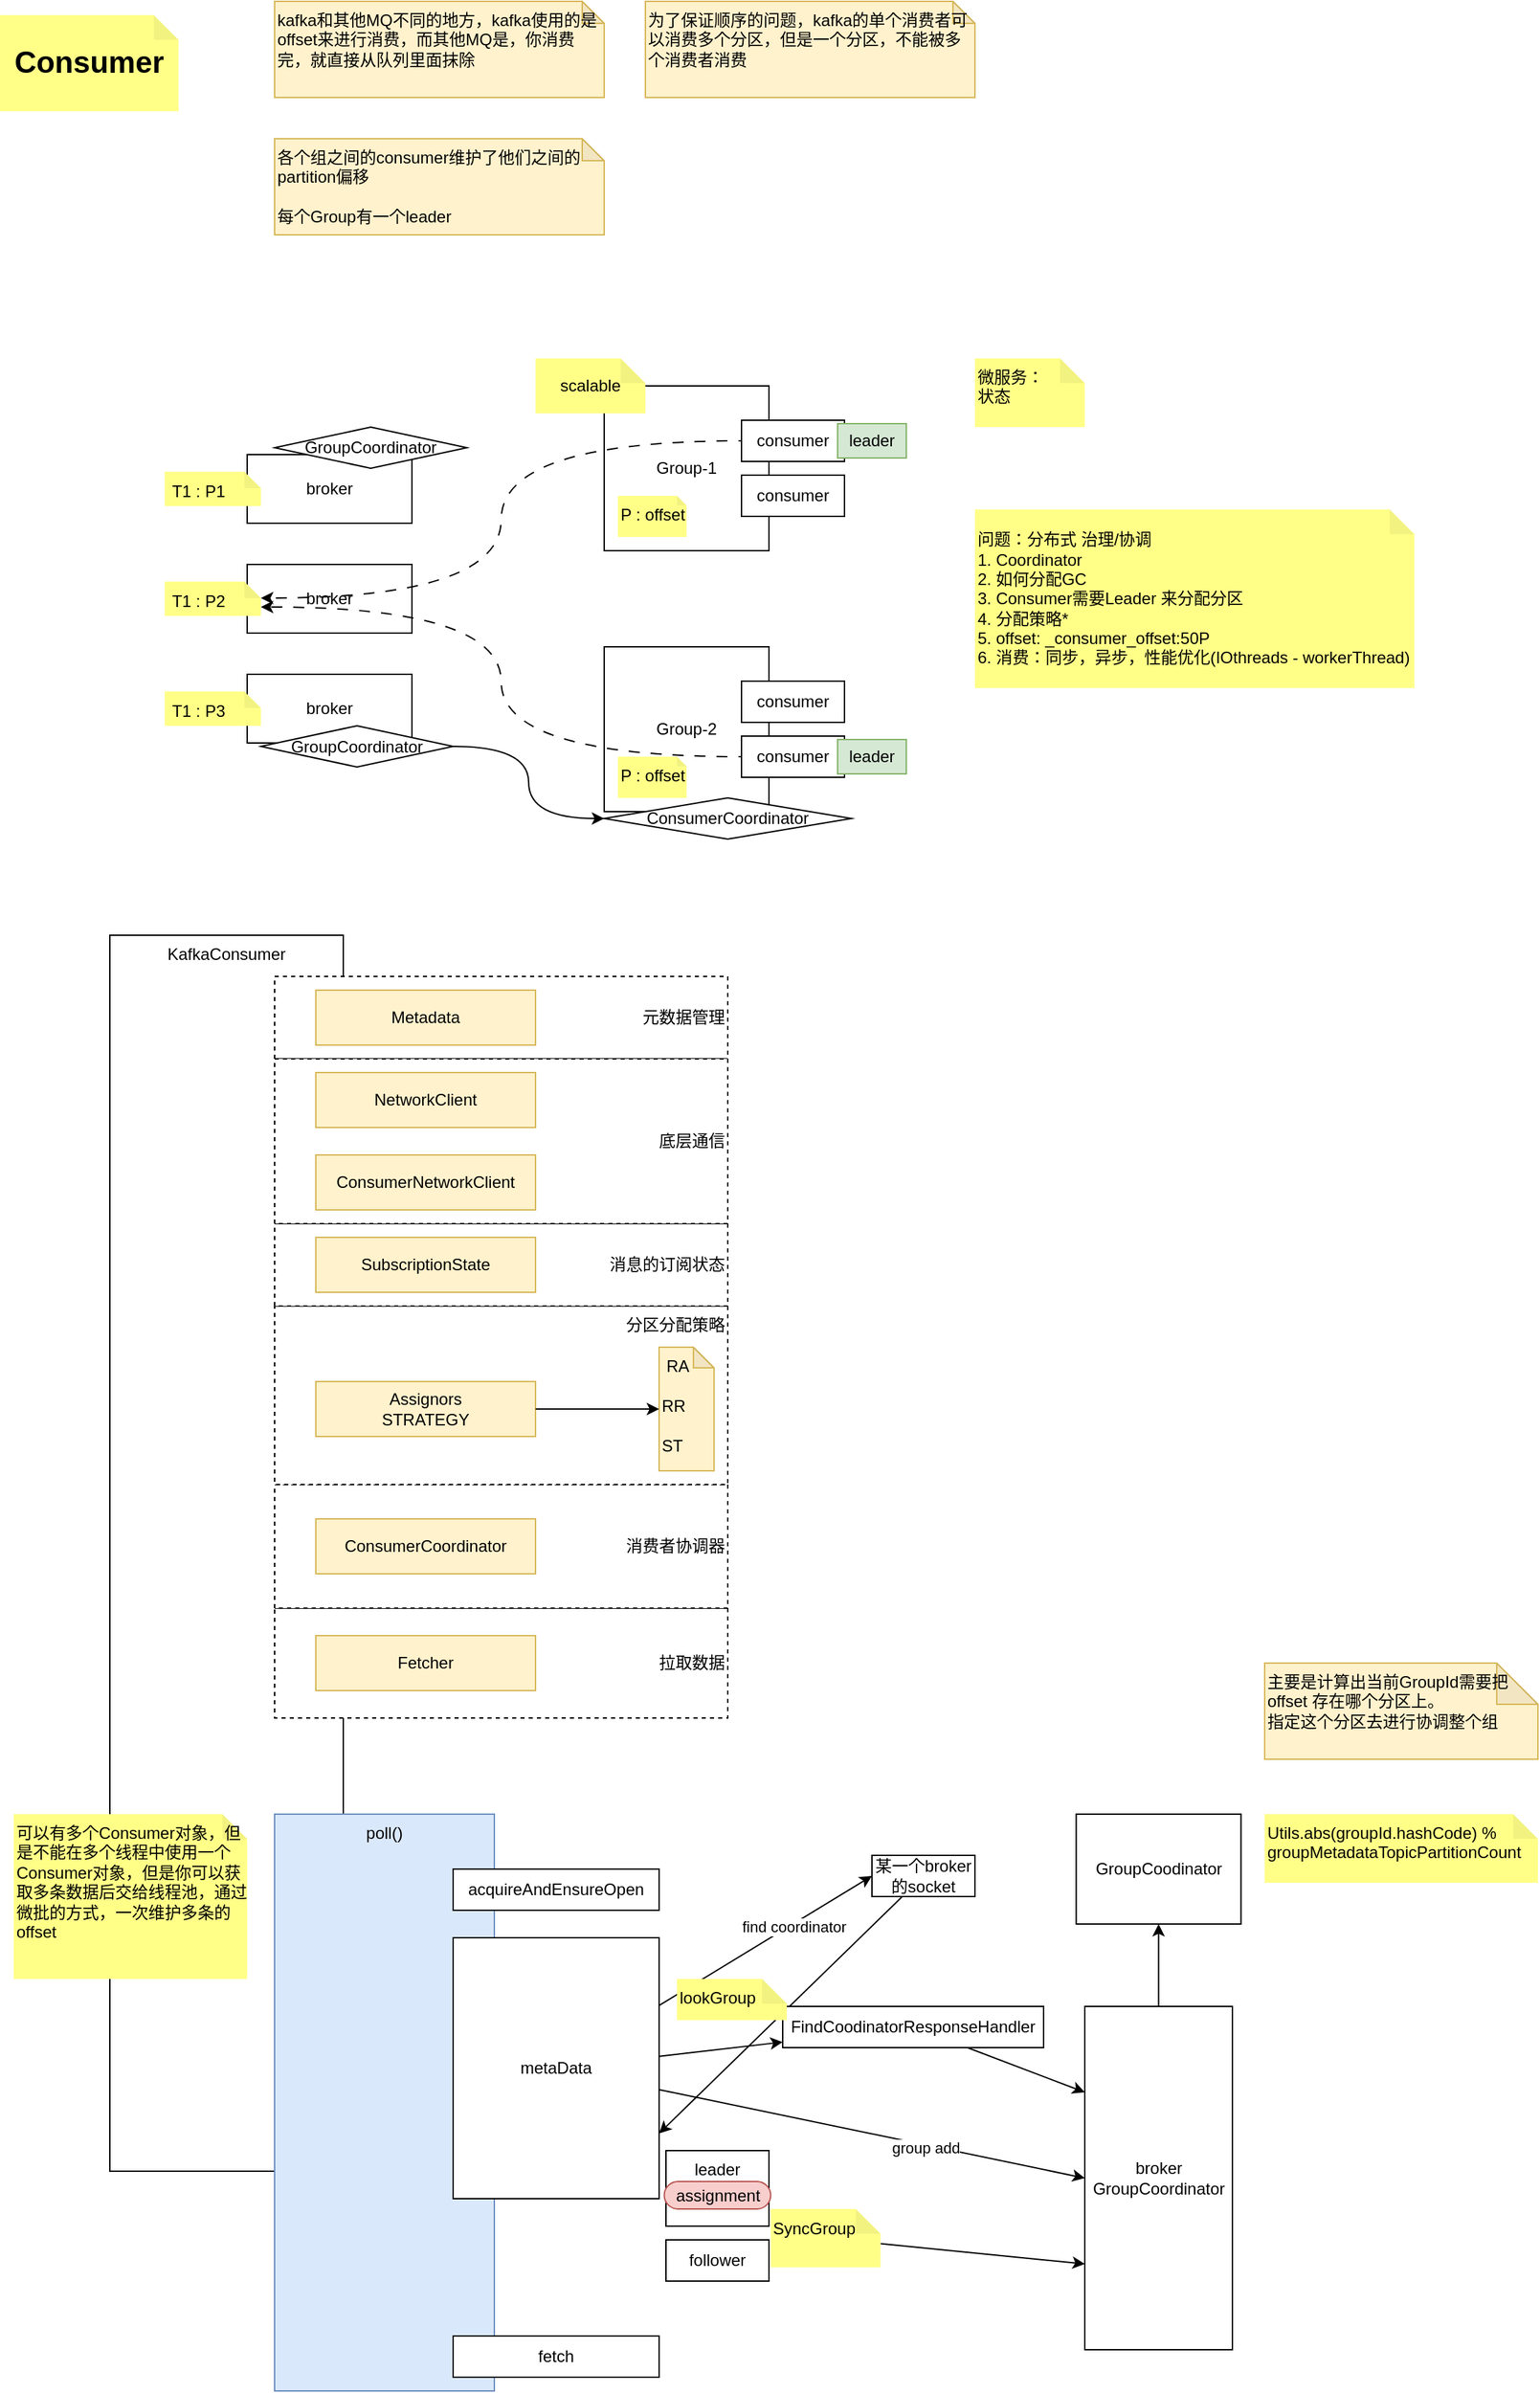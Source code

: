 <mxfile version="24.7.7">
  <diagram name="第 1 页" id="HwsnNXMcdGq4MnF3X8jA">
    <mxGraphModel dx="1221" dy="626" grid="1" gridSize="10" guides="1" tooltips="1" connect="1" arrows="1" fold="1" page="1" pageScale="1" pageWidth="827" pageHeight="1169" math="0" shadow="0">
      <root>
        <mxCell id="0" />
        <mxCell id="1" parent="0" />
        <mxCell id="rLP4ZWTjbREB_Pgwe0Jb-1" value="KafkaConsumer" style="rounded=0;whiteSpace=wrap;html=1;verticalAlign=top;" parent="1" vertex="1">
          <mxGeometry x="120" y="720" width="170" height="900" as="geometry" />
        </mxCell>
        <mxCell id="rLP4ZWTjbREB_Pgwe0Jb-20" value="拉取数据" style="rounded=0;whiteSpace=wrap;html=1;labelBorderColor=none;dashed=1;align=right;" parent="1" vertex="1">
          <mxGeometry x="240" y="1210" width="330" height="80" as="geometry" />
        </mxCell>
        <mxCell id="rLP4ZWTjbREB_Pgwe0Jb-18" value="消费者协调器" style="rounded=0;whiteSpace=wrap;html=1;labelBorderColor=none;dashed=1;align=right;" parent="1" vertex="1">
          <mxGeometry x="240" y="1120" width="330" height="90" as="geometry" />
        </mxCell>
        <mxCell id="rLP4ZWTjbREB_Pgwe0Jb-12" value="分区分配策略" style="rounded=0;whiteSpace=wrap;html=1;labelBorderColor=none;dashed=1;align=right;verticalAlign=top;" parent="1" vertex="1">
          <mxGeometry x="240" y="990" width="330" height="130" as="geometry" />
        </mxCell>
        <mxCell id="rLP4ZWTjbREB_Pgwe0Jb-10" value="元数据管理" style="rounded=0;whiteSpace=wrap;html=1;labelBorderColor=none;dashed=1;align=right;" parent="1" vertex="1">
          <mxGeometry x="240" y="750" width="330" height="60" as="geometry" />
        </mxCell>
        <mxCell id="rLP4ZWTjbREB_Pgwe0Jb-11" value="消息的订阅状态" style="rounded=0;whiteSpace=wrap;html=1;labelBorderColor=none;dashed=1;align=right;" parent="1" vertex="1">
          <mxGeometry x="240" y="930" width="330" height="60" as="geometry" />
        </mxCell>
        <mxCell id="rLP4ZWTjbREB_Pgwe0Jb-9" value="底层通信" style="rounded=0;whiteSpace=wrap;html=1;labelBorderColor=none;dashed=1;align=right;" parent="1" vertex="1">
          <mxGeometry x="240" y="810" width="330" height="120" as="geometry" />
        </mxCell>
        <mxCell id="hm22gIJzGdaK_Rvu-ePk-2" value="Consumer" style="shape=note;whiteSpace=wrap;html=1;backgroundOutline=1;darkOpacity=0.05;fillColor=#ffff88;strokeColor=none;horizontal=1;align=center;verticalAlign=middle;size=18;fontSize=22;fontStyle=1" parent="1" vertex="1">
          <mxGeometry x="40" y="50" width="130" height="70" as="geometry" />
        </mxCell>
        <mxCell id="hm22gIJzGdaK_Rvu-ePk-3" value="broker" style="rounded=0;whiteSpace=wrap;html=1;align=center;verticalAlign=middle;" parent="1" vertex="1">
          <mxGeometry x="220" y="370" width="120" height="50" as="geometry" />
        </mxCell>
        <mxCell id="hm22gIJzGdaK_Rvu-ePk-4" value="broker" style="rounded=0;whiteSpace=wrap;html=1;align=center;verticalAlign=middle;" parent="1" vertex="1">
          <mxGeometry x="220" y="450" width="120" height="50" as="geometry" />
        </mxCell>
        <mxCell id="hm22gIJzGdaK_Rvu-ePk-5" value="broker" style="rounded=0;whiteSpace=wrap;html=1;align=center;verticalAlign=middle;" parent="1" vertex="1">
          <mxGeometry x="220" y="530" width="120" height="50" as="geometry" />
        </mxCell>
        <mxCell id="hm22gIJzGdaK_Rvu-ePk-6" value="kafka和其他MQ不同的地方，kafka使用的是offset来进行消费，而其他MQ是，你消费完，就直接从队列里面抹除" style="shape=note;whiteSpace=wrap;html=1;backgroundOutline=1;darkOpacity=0.05;fillColor=#fff2cc;strokeColor=#d6b656;horizontal=1;align=left;verticalAlign=top;size=16;" parent="1" vertex="1">
          <mxGeometry x="240" y="40" width="240" height="70" as="geometry" />
        </mxCell>
        <mxCell id="hm22gIJzGdaK_Rvu-ePk-10" value="Group-1" style="rounded=0;whiteSpace=wrap;html=1;" parent="1" vertex="1">
          <mxGeometry x="480" y="320" width="120" height="120" as="geometry" />
        </mxCell>
        <mxCell id="hm22gIJzGdaK_Rvu-ePk-12" value="consumer" style="rounded=0;whiteSpace=wrap;html=1;align=center;verticalAlign=middle;" parent="1" vertex="1">
          <mxGeometry x="580" y="345" width="75" height="30" as="geometry" />
        </mxCell>
        <mxCell id="hm22gIJzGdaK_Rvu-ePk-13" value="consumer" style="rounded=0;whiteSpace=wrap;html=1;align=center;verticalAlign=middle;" parent="1" vertex="1">
          <mxGeometry x="580" y="385" width="75" height="30" as="geometry" />
        </mxCell>
        <mxCell id="hm22gIJzGdaK_Rvu-ePk-14" value="Group-2" style="rounded=0;whiteSpace=wrap;html=1;" parent="1" vertex="1">
          <mxGeometry x="480" y="510" width="120" height="120" as="geometry" />
        </mxCell>
        <mxCell id="hm22gIJzGdaK_Rvu-ePk-15" value="为了保证顺序的问题，kafka的单个消费者可以消费多个分区，但是一个分区，不能被多个消费者消费" style="shape=note;whiteSpace=wrap;html=1;backgroundOutline=1;darkOpacity=0.05;fillColor=#fff2cc;strokeColor=#d6b656;horizontal=1;align=left;verticalAlign=top;size=16;" parent="1" vertex="1">
          <mxGeometry x="510" y="40" width="240" height="70" as="geometry" />
        </mxCell>
        <mxCell id="hm22gIJzGdaK_Rvu-ePk-16" value="各个组之间的consumer维护了他们之间的partition偏移&lt;div&gt;&lt;br&gt;&lt;/div&gt;&lt;div&gt;每个Group有一个leader&lt;/div&gt;" style="shape=note;whiteSpace=wrap;html=1;backgroundOutline=1;darkOpacity=0.05;fillColor=#fff2cc;strokeColor=#d6b656;horizontal=1;align=left;verticalAlign=top;size=16;" parent="1" vertex="1">
          <mxGeometry x="240" y="140" width="240" height="70" as="geometry" />
        </mxCell>
        <mxCell id="hm22gIJzGdaK_Rvu-ePk-18" value="scalable" style="shape=note;whiteSpace=wrap;html=1;backgroundOutline=1;darkOpacity=0.05;fillColor=#ffff88;strokeColor=none;horizontal=1;align=center;verticalAlign=middle;size=18;" parent="1" vertex="1">
          <mxGeometry x="430" y="300" width="80" height="40" as="geometry" />
        </mxCell>
        <mxCell id="hm22gIJzGdaK_Rvu-ePk-19" value="P : offset" style="shape=note;whiteSpace=wrap;html=1;backgroundOutline=1;darkOpacity=0.05;fillColor=#ffff88;strokeColor=none;horizontal=1;align=left;verticalAlign=top;size=7;" parent="1" vertex="1">
          <mxGeometry x="490" y="400" width="50" height="30" as="geometry" />
        </mxCell>
        <mxCell id="hm22gIJzGdaK_Rvu-ePk-20" value="P : offset" style="shape=note;whiteSpace=wrap;html=1;backgroundOutline=1;darkOpacity=0.05;fillColor=#ffff88;strokeColor=none;horizontal=1;align=left;verticalAlign=top;size=7;" parent="1" vertex="1">
          <mxGeometry x="490" y="590" width="50" height="30" as="geometry" />
        </mxCell>
        <mxCell id="hm22gIJzGdaK_Rvu-ePk-21" value="consumer" style="rounded=0;whiteSpace=wrap;html=1;align=center;verticalAlign=middle;" parent="1" vertex="1">
          <mxGeometry x="580" y="535" width="75" height="30" as="geometry" />
        </mxCell>
        <mxCell id="hm22gIJzGdaK_Rvu-ePk-22" value="consumer" style="rounded=0;whiteSpace=wrap;html=1;align=center;verticalAlign=middle;" parent="1" vertex="1">
          <mxGeometry x="580" y="575" width="75" height="30" as="geometry" />
        </mxCell>
        <mxCell id="hm22gIJzGdaK_Rvu-ePk-23" value="&amp;nbsp;T1 : P1" style="shape=note;whiteSpace=wrap;html=1;backgroundOutline=1;darkOpacity=0.05;fillColor=#ffff88;strokeColor=none;horizontal=1;align=left;verticalAlign=top;size=12;" parent="1" vertex="1">
          <mxGeometry x="160" y="382.5" width="70" height="25" as="geometry" />
        </mxCell>
        <mxCell id="hm22gIJzGdaK_Rvu-ePk-24" value="&amp;nbsp;T1 : P2" style="shape=note;whiteSpace=wrap;html=1;backgroundOutline=1;darkOpacity=0.05;fillColor=#ffff88;strokeColor=none;horizontal=1;align=left;verticalAlign=top;size=12;" parent="1" vertex="1">
          <mxGeometry x="160" y="462.5" width="70" height="25" as="geometry" />
        </mxCell>
        <mxCell id="hm22gIJzGdaK_Rvu-ePk-25" value="&amp;nbsp;T1 : P3" style="shape=note;whiteSpace=wrap;html=1;backgroundOutline=1;darkOpacity=0.05;fillColor=#ffff88;strokeColor=none;horizontal=1;align=left;verticalAlign=top;size=12;" parent="1" vertex="1">
          <mxGeometry x="160" y="542.5" width="70" height="25" as="geometry" />
        </mxCell>
        <mxCell id="hm22gIJzGdaK_Rvu-ePk-26" style="edgeStyle=orthogonalEdgeStyle;rounded=0;orthogonalLoop=1;jettySize=auto;html=1;entryX=0;entryY=0;entryDx=70;entryDy=12;entryPerimeter=0;curved=1;noJump=0;shadow=0;flowAnimation=1;strokeColor=default;" parent="1" source="hm22gIJzGdaK_Rvu-ePk-12" target="hm22gIJzGdaK_Rvu-ePk-24" edge="1">
          <mxGeometry relative="1" as="geometry" />
        </mxCell>
        <mxCell id="hm22gIJzGdaK_Rvu-ePk-27" style="edgeStyle=orthogonalEdgeStyle;rounded=0;orthogonalLoop=1;jettySize=auto;html=1;entryX=0;entryY=0;entryDx=70;entryDy=18.5;entryPerimeter=0;elbow=vertical;curved=1;flowAnimation=1;" parent="1" source="hm22gIJzGdaK_Rvu-ePk-22" target="hm22gIJzGdaK_Rvu-ePk-24" edge="1">
          <mxGeometry relative="1" as="geometry" />
        </mxCell>
        <mxCell id="hm22gIJzGdaK_Rvu-ePk-28" value="问题：分布式 治理/协调&lt;div&gt;1. Coordinator&lt;/div&gt;&lt;div&gt;2. 如何分配GC&lt;/div&gt;&lt;div&gt;3. Consumer需要Leader 来分配分区&lt;/div&gt;&lt;div&gt;4. 分配策略*&lt;/div&gt;&lt;div&gt;5. offset: _consumer_offset:50P&lt;/div&gt;&lt;div&gt;6. 消费：同步，异步，性能优化(IOthreads - workerThread)&lt;/div&gt;" style="shape=note;whiteSpace=wrap;html=1;backgroundOutline=1;darkOpacity=0.05;fillColor=#ffff88;strokeColor=none;horizontal=1;align=left;verticalAlign=middle;size=18;" parent="1" vertex="1">
          <mxGeometry x="750" y="410" width="320" height="130" as="geometry" />
        </mxCell>
        <mxCell id="hm22gIJzGdaK_Rvu-ePk-32" style="edgeStyle=orthogonalEdgeStyle;rounded=0;orthogonalLoop=1;jettySize=auto;html=1;entryX=0;entryY=0.5;entryDx=0;entryDy=0;exitX=1;exitY=0.5;exitDx=0;exitDy=0;curved=1;" parent="1" source="hm22gIJzGdaK_Rvu-ePk-34" target="hm22gIJzGdaK_Rvu-ePk-30" edge="1">
          <mxGeometry relative="1" as="geometry">
            <mxPoint x="360" y="695" as="sourcePoint" />
          </mxGeometry>
        </mxCell>
        <mxCell id="hm22gIJzGdaK_Rvu-ePk-30" value="ConsumerCoordinator" style="rhombus;whiteSpace=wrap;html=1;" parent="1" vertex="1">
          <mxGeometry x="480" y="620" width="180" height="30" as="geometry" />
        </mxCell>
        <mxCell id="hm22gIJzGdaK_Rvu-ePk-31" style="edgeStyle=orthogonalEdgeStyle;rounded=0;orthogonalLoop=1;jettySize=auto;html=1;exitX=0.5;exitY=1;exitDx=0;exitDy=0;" parent="1" edge="1">
          <mxGeometry relative="1" as="geometry">
            <mxPoint x="270" y="710" as="sourcePoint" />
            <mxPoint x="270" y="710" as="targetPoint" />
          </mxGeometry>
        </mxCell>
        <mxCell id="hm22gIJzGdaK_Rvu-ePk-33" value="微服务：&lt;div&gt;状态&lt;/div&gt;" style="shape=note;whiteSpace=wrap;html=1;backgroundOutline=1;darkOpacity=0.05;fillColor=#ffff88;strokeColor=none;horizontal=1;align=left;verticalAlign=top;size=18;" parent="1" vertex="1">
          <mxGeometry x="750" y="300" width="80" height="50" as="geometry" />
        </mxCell>
        <mxCell id="hm22gIJzGdaK_Rvu-ePk-34" value="GroupCoordinator" style="rhombus;whiteSpace=wrap;html=1;" parent="1" vertex="1">
          <mxGeometry x="230" y="567.5" width="140" height="30" as="geometry" />
        </mxCell>
        <mxCell id="hm22gIJzGdaK_Rvu-ePk-35" value="GroupCoordinator" style="rhombus;whiteSpace=wrap;html=1;" parent="1" vertex="1">
          <mxGeometry x="240" y="350" width="140" height="30" as="geometry" />
        </mxCell>
        <mxCell id="hm22gIJzGdaK_Rvu-ePk-36" value="leader" style="rounded=0;whiteSpace=wrap;html=1;align=center;verticalAlign=middle;fillColor=#d5e8d4;strokeColor=#82b366;" parent="1" vertex="1">
          <mxGeometry x="650" y="347.5" width="50" height="25" as="geometry" />
        </mxCell>
        <mxCell id="hm22gIJzGdaK_Rvu-ePk-37" value="leader" style="rounded=0;whiteSpace=wrap;html=1;align=center;verticalAlign=middle;fillColor=#d5e8d4;strokeColor=#82b366;" parent="1" vertex="1">
          <mxGeometry x="650" y="577.5" width="50" height="25" as="geometry" />
        </mxCell>
        <mxCell id="rLP4ZWTjbREB_Pgwe0Jb-2" value="Metadata" style="shape=note;whiteSpace=wrap;html=1;backgroundOutline=1;darkOpacity=0.05;fillColor=#fff2cc;strokeColor=#d6b656;horizontal=1;align=center;verticalAlign=middle;size=0;" parent="1" vertex="1">
          <mxGeometry x="270" y="760" width="160" height="40" as="geometry" />
        </mxCell>
        <mxCell id="rLP4ZWTjbREB_Pgwe0Jb-3" value="NetworkClient" style="shape=note;whiteSpace=wrap;html=1;backgroundOutline=1;darkOpacity=0.05;fillColor=#fff2cc;strokeColor=#d6b656;horizontal=1;align=center;verticalAlign=middle;size=0;" parent="1" vertex="1">
          <mxGeometry x="270" y="820" width="160" height="40" as="geometry" />
        </mxCell>
        <mxCell id="rLP4ZWTjbREB_Pgwe0Jb-4" value="ConsumerNetworkClient" style="shape=note;whiteSpace=wrap;html=1;backgroundOutline=1;darkOpacity=0.05;fillColor=#fff2cc;strokeColor=#d6b656;horizontal=1;align=center;verticalAlign=middle;size=0;" parent="1" vertex="1">
          <mxGeometry x="270" y="880" width="160" height="40" as="geometry" />
        </mxCell>
        <mxCell id="rLP4ZWTjbREB_Pgwe0Jb-5" value="SubscriptionState" style="shape=note;whiteSpace=wrap;html=1;backgroundOutline=1;darkOpacity=0.05;fillColor=#fff2cc;strokeColor=#d6b656;horizontal=1;align=center;verticalAlign=middle;size=0;" parent="1" vertex="1">
          <mxGeometry x="270" y="940" width="160" height="40" as="geometry" />
        </mxCell>
        <mxCell id="rLP4ZWTjbREB_Pgwe0Jb-6" value="Assignors&lt;div&gt;STRATEGY&lt;/div&gt;" style="shape=note;whiteSpace=wrap;html=1;backgroundOutline=1;darkOpacity=0.05;fillColor=#fff2cc;strokeColor=#d6b656;horizontal=1;align=center;verticalAlign=middle;size=0;" parent="1" vertex="1">
          <mxGeometry x="270" y="1045" width="160" height="40" as="geometry" />
        </mxCell>
        <mxCell id="rLP4ZWTjbREB_Pgwe0Jb-7" value="&amp;nbsp;RA&lt;div&gt;&lt;br&gt;&lt;/div&gt;&lt;div&gt;RR&lt;/div&gt;&lt;div&gt;&lt;br&gt;&lt;/div&gt;&lt;div&gt;ST&lt;/div&gt;" style="shape=note;whiteSpace=wrap;html=1;backgroundOutline=1;darkOpacity=0.05;fillColor=#fff2cc;strokeColor=#d6b656;horizontal=1;align=left;verticalAlign=top;size=15;" parent="1" vertex="1">
          <mxGeometry x="520" y="1020" width="40" height="90" as="geometry" />
        </mxCell>
        <mxCell id="rLP4ZWTjbREB_Pgwe0Jb-8" style="edgeStyle=orthogonalEdgeStyle;rounded=0;orthogonalLoop=1;jettySize=auto;html=1;entryX=0;entryY=0.5;entryDx=0;entryDy=0;entryPerimeter=0;" parent="1" source="rLP4ZWTjbREB_Pgwe0Jb-6" edge="1">
          <mxGeometry relative="1" as="geometry">
            <mxPoint x="520" y="1065" as="targetPoint" />
          </mxGeometry>
        </mxCell>
        <mxCell id="rLP4ZWTjbREB_Pgwe0Jb-17" value="ConsumerCoordinator" style="shape=note;whiteSpace=wrap;html=1;backgroundOutline=1;darkOpacity=0.05;fillColor=#fff2cc;strokeColor=#d6b656;horizontal=1;align=center;verticalAlign=middle;size=0;" parent="1" vertex="1">
          <mxGeometry x="270" y="1145" width="160" height="40" as="geometry" />
        </mxCell>
        <mxCell id="rLP4ZWTjbREB_Pgwe0Jb-19" value="Fetcher" style="shape=note;whiteSpace=wrap;html=1;backgroundOutline=1;darkOpacity=0.05;fillColor=#fff2cc;strokeColor=#d6b656;horizontal=1;align=center;verticalAlign=middle;size=0;" parent="1" vertex="1">
          <mxGeometry x="270" y="1230" width="160" height="40" as="geometry" />
        </mxCell>
        <mxCell id="rLP4ZWTjbREB_Pgwe0Jb-22" value="poll()" style="shape=note;whiteSpace=wrap;html=1;backgroundOutline=1;darkOpacity=0.05;fillColor=#dae8fc;strokeColor=#6c8ebf;horizontal=1;align=center;verticalAlign=top;size=0;" parent="1" vertex="1">
          <mxGeometry x="240" y="1360" width="160" height="420" as="geometry" />
        </mxCell>
        <mxCell id="rLP4ZWTjbREB_Pgwe0Jb-23" value="可以有多个Consumer对象，但是不能在多个线程中使用一个Consumer对象，但是你可以获取多条数据后交给线程池，通过微批的方式，一次维护多条的offset" style="shape=note;whiteSpace=wrap;html=1;backgroundOutline=1;darkOpacity=0.05;fillColor=#ffff88;strokeColor=none;horizontal=1;align=left;verticalAlign=top;size=18;" parent="1" vertex="1">
          <mxGeometry x="50" y="1360" width="170" height="120" as="geometry" />
        </mxCell>
        <mxCell id="rLP4ZWTjbREB_Pgwe0Jb-24" value="acquireAndEnsureOpen" style="rounded=0;whiteSpace=wrap;html=1;align=center;verticalAlign=middle;" parent="1" vertex="1">
          <mxGeometry x="370" y="1400" width="150" height="30" as="geometry" />
        </mxCell>
        <mxCell id="0OeXq7o2ikKDEtezPZDu-4" style="rounded=0;orthogonalLoop=1;jettySize=auto;html=1;entryX=0;entryY=0.5;entryDx=0;entryDy=0;" parent="1" source="0OeXq7o2ikKDEtezPZDu-1" target="0OeXq7o2ikKDEtezPZDu-3" edge="1">
          <mxGeometry relative="1" as="geometry" />
        </mxCell>
        <mxCell id="0OeXq7o2ikKDEtezPZDu-6" value="find coordinator" style="edgeLabel;html=1;align=center;verticalAlign=middle;resizable=0;points=[];" parent="0OeXq7o2ikKDEtezPZDu-4" vertex="1" connectable="0">
          <mxGeometry x="0.25" y="-2" relative="1" as="geometry">
            <mxPoint as="offset" />
          </mxGeometry>
        </mxCell>
        <mxCell id="0OeXq7o2ikKDEtezPZDu-9" style="rounded=0;orthogonalLoop=1;jettySize=auto;html=1;" parent="1" source="0OeXq7o2ikKDEtezPZDu-1" target="0OeXq7o2ikKDEtezPZDu-8" edge="1">
          <mxGeometry relative="1" as="geometry" />
        </mxCell>
        <mxCell id="K2ysZAnxj7ykGmZaFPNg-6" style="rounded=0;orthogonalLoop=1;jettySize=auto;html=1;entryX=0;entryY=0.5;entryDx=0;entryDy=0;" edge="1" parent="1" source="0OeXq7o2ikKDEtezPZDu-1" target="0OeXq7o2ikKDEtezPZDu-10">
          <mxGeometry relative="1" as="geometry" />
        </mxCell>
        <mxCell id="K2ysZAnxj7ykGmZaFPNg-7" value="group add" style="edgeLabel;html=1;align=center;verticalAlign=middle;resizable=0;points=[];" vertex="1" connectable="0" parent="K2ysZAnxj7ykGmZaFPNg-6">
          <mxGeometry x="0.254" y="-2" relative="1" as="geometry">
            <mxPoint as="offset" />
          </mxGeometry>
        </mxCell>
        <mxCell id="0OeXq7o2ikKDEtezPZDu-1" value="metaData" style="rounded=0;whiteSpace=wrap;html=1;align=center;verticalAlign=middle;" parent="1" vertex="1">
          <mxGeometry x="370" y="1450" width="150" height="190" as="geometry" />
        </mxCell>
        <mxCell id="0OeXq7o2ikKDEtezPZDu-2" value="fetch" style="rounded=0;whiteSpace=wrap;html=1;align=center;verticalAlign=middle;" parent="1" vertex="1">
          <mxGeometry x="370" y="1740" width="150" height="30" as="geometry" />
        </mxCell>
        <mxCell id="0OeXq7o2ikKDEtezPZDu-7" style="rounded=0;orthogonalLoop=1;jettySize=auto;html=1;entryX=1;entryY=0.75;entryDx=0;entryDy=0;" parent="1" source="0OeXq7o2ikKDEtezPZDu-3" target="0OeXq7o2ikKDEtezPZDu-1" edge="1">
          <mxGeometry relative="1" as="geometry" />
        </mxCell>
        <mxCell id="0OeXq7o2ikKDEtezPZDu-3" value="某一个broker的socket" style="rounded=0;whiteSpace=wrap;html=1;align=center;verticalAlign=middle;" parent="1" vertex="1">
          <mxGeometry x="675" y="1390" width="75" height="30" as="geometry" />
        </mxCell>
        <mxCell id="K2ysZAnxj7ykGmZaFPNg-5" style="rounded=0;orthogonalLoop=1;jettySize=auto;html=1;entryX=0;entryY=0.25;entryDx=0;entryDy=0;" edge="1" parent="1" source="0OeXq7o2ikKDEtezPZDu-8" target="0OeXq7o2ikKDEtezPZDu-10">
          <mxGeometry relative="1" as="geometry" />
        </mxCell>
        <mxCell id="0OeXq7o2ikKDEtezPZDu-8" value="FindCoodinatorResponseHandler" style="rounded=0;whiteSpace=wrap;html=1;align=center;verticalAlign=middle;" parent="1" vertex="1">
          <mxGeometry x="610" y="1500" width="190" height="30" as="geometry" />
        </mxCell>
        <mxCell id="0OeXq7o2ikKDEtezPZDu-13" style="rounded=0;orthogonalLoop=1;jettySize=auto;html=1;entryX=0.5;entryY=1;entryDx=0;entryDy=0;" parent="1" source="0OeXq7o2ikKDEtezPZDu-10" target="0OeXq7o2ikKDEtezPZDu-12" edge="1">
          <mxGeometry relative="1" as="geometry" />
        </mxCell>
        <mxCell id="0OeXq7o2ikKDEtezPZDu-10" value="broker&lt;div&gt;GroupCoordinator&lt;/div&gt;" style="rounded=0;whiteSpace=wrap;html=1;align=center;verticalAlign=middle;" parent="1" vertex="1">
          <mxGeometry x="830" y="1500" width="107.5" height="250" as="geometry" />
        </mxCell>
        <mxCell id="0OeXq7o2ikKDEtezPZDu-12" value="GroupCoodinator" style="rounded=0;whiteSpace=wrap;html=1;align=center;verticalAlign=middle;" parent="1" vertex="1">
          <mxGeometry x="823.75" y="1360" width="120" height="80" as="geometry" />
        </mxCell>
        <mxCell id="0OeXq7o2ikKDEtezPZDu-15" value="Utils.abs(groupId.hashCode) % groupMetadataTopicPartitionCount" style="shape=note;whiteSpace=wrap;html=1;backgroundOutline=1;darkOpacity=0.05;fillColor=#ffff88;strokeColor=none;horizontal=1;align=left;verticalAlign=top;size=18;" parent="1" vertex="1">
          <mxGeometry x="961" y="1360" width="199" height="50" as="geometry" />
        </mxCell>
        <mxCell id="K2ysZAnxj7ykGmZaFPNg-1" value="lookGroup" style="shape=note;whiteSpace=wrap;html=1;backgroundOutline=1;darkOpacity=0.05;fillColor=#ffff88;strokeColor=none;horizontal=1;align=left;verticalAlign=top;size=18;" vertex="1" parent="1">
          <mxGeometry x="533" y="1480" width="80" height="30" as="geometry" />
        </mxCell>
        <mxCell id="K2ysZAnxj7ykGmZaFPNg-2" value="主要是计算出当前GroupId需要把offset 存在哪个分区上。&lt;div&gt;指定这个分区去进行协调整个组&lt;/div&gt;" style="shape=note;whiteSpace=wrap;html=1;backgroundOutline=1;darkOpacity=0.05;fillColor=#fff2cc;strokeColor=#d6b656;horizontal=1;align=left;verticalAlign=top;" vertex="1" parent="1">
          <mxGeometry x="961" y="1250" width="199" height="70" as="geometry" />
        </mxCell>
        <mxCell id="K2ysZAnxj7ykGmZaFPNg-8" value="leader" style="rounded=0;whiteSpace=wrap;html=1;align=center;verticalAlign=top;" vertex="1" parent="1">
          <mxGeometry x="525" y="1605" width="75" height="55" as="geometry" />
        </mxCell>
        <mxCell id="K2ysZAnxj7ykGmZaFPNg-9" value="assignment" style="rounded=1;whiteSpace=wrap;html=1;arcSize=50;fillColor=#f8cecc;strokeColor=#b85450;" vertex="1" parent="1">
          <mxGeometry x="523.75" y="1627.5" width="77.5" height="20" as="geometry" />
        </mxCell>
        <mxCell id="K2ysZAnxj7ykGmZaFPNg-11" value="follower" style="rounded=0;whiteSpace=wrap;html=1;align=center;verticalAlign=middle;" vertex="1" parent="1">
          <mxGeometry x="525" y="1670" width="75" height="30" as="geometry" />
        </mxCell>
        <mxCell id="K2ysZAnxj7ykGmZaFPNg-13" style="rounded=0;orthogonalLoop=1;jettySize=auto;html=1;entryX=0;entryY=0.75;entryDx=0;entryDy=0;" edge="1" parent="1" source="K2ysZAnxj7ykGmZaFPNg-12" target="0OeXq7o2ikKDEtezPZDu-10">
          <mxGeometry relative="1" as="geometry" />
        </mxCell>
        <mxCell id="K2ysZAnxj7ykGmZaFPNg-12" value="SyncGroup" style="shape=note;whiteSpace=wrap;html=1;backgroundOutline=1;darkOpacity=0.05;fillColor=#ffff88;strokeColor=none;horizontal=1;align=left;verticalAlign=top;size=18;" vertex="1" parent="1">
          <mxGeometry x="601.25" y="1647.5" width="80" height="42.5" as="geometry" />
        </mxCell>
      </root>
    </mxGraphModel>
  </diagram>
</mxfile>
